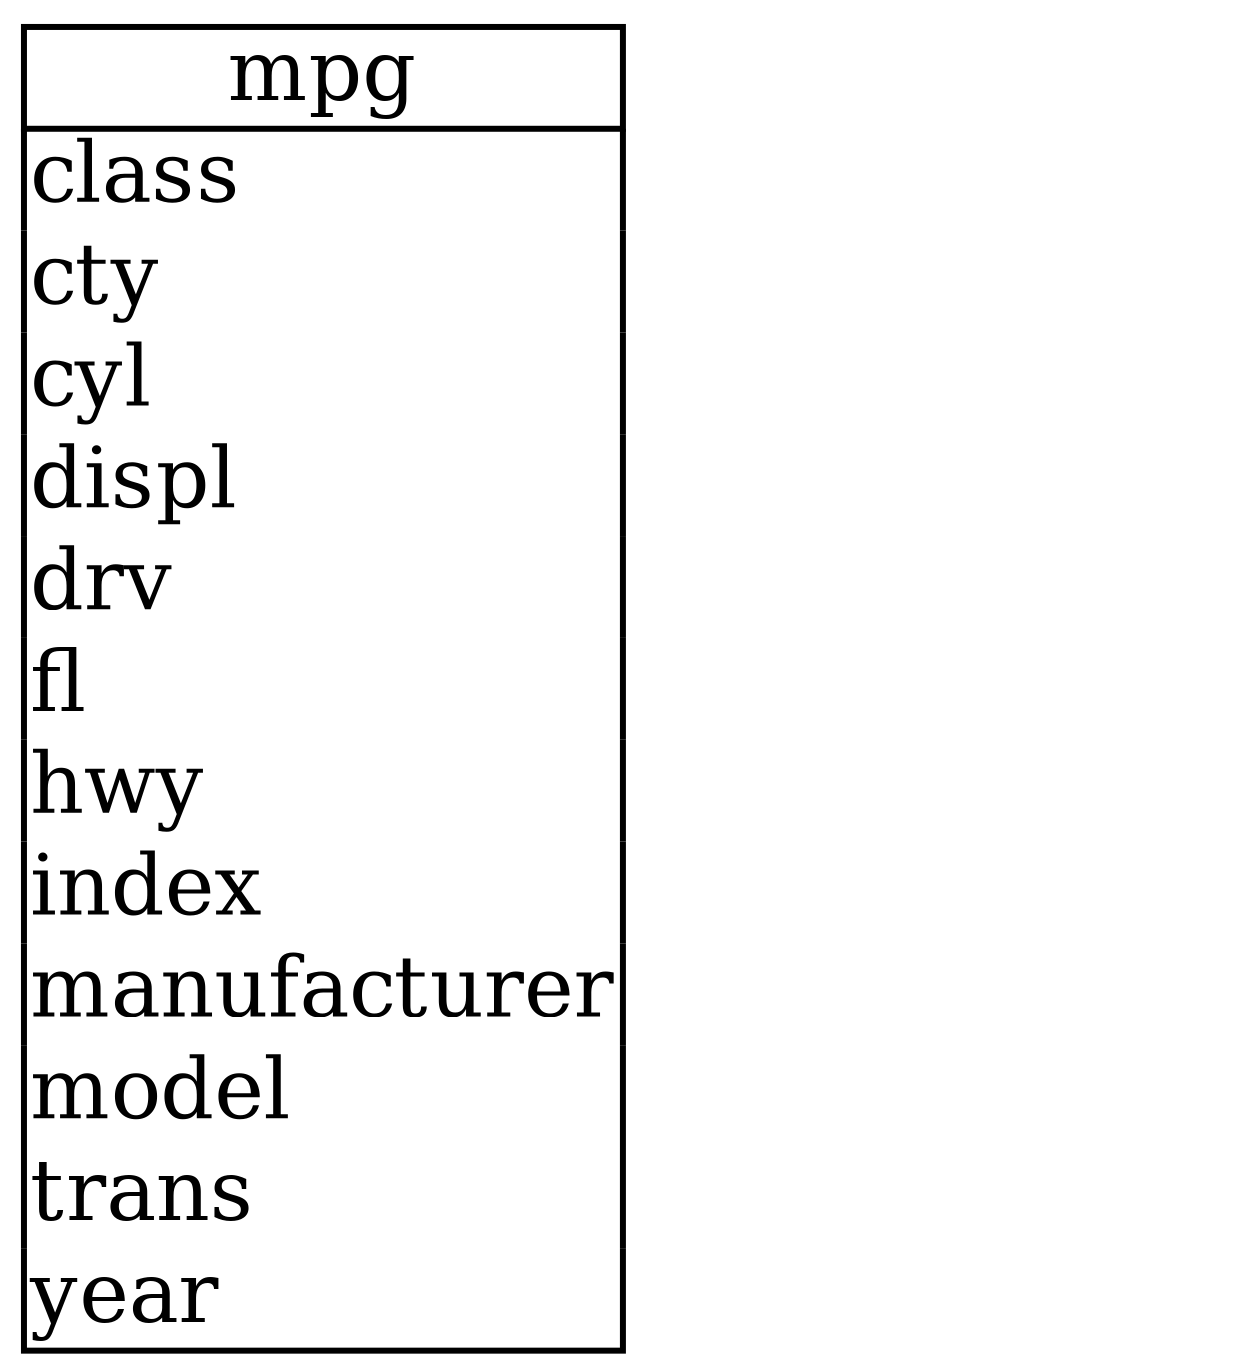 digraph ERD {
graph [fontname="Arial", rankdir="LR"];
ranksep=2;
nodesep=1;
size="8.3,11.7!"


"mpg" [shape=none, margin=0, label=<
<TABLE sides="tlrb" border="0" CELLBORDER="1" CELLSPACING="0" CELLPADDING="0" width="200">
    <TR><TD>mpg</TD></TR>
    <TR><TD  height="0.15" sides="lr" align="left" port="class">class</TD></TR>
    <TR><TD  height="0.15" sides="lr" align="left" port="cty">cty</TD></TR>
    <TR><TD  height="0.15" sides="lr" align="left" port="cyl">cyl</TD></TR>
    <TR><TD  height="0.15" sides="lr" align="left" port="displ">displ</TD></TR>
    <TR><TD  height="0.15" sides="lr" align="left" port="drv">drv</TD></TR>
    <TR><TD  height="0.15" sides="lr" align="left" port="fl">fl</TD></TR>
    <TR><TD  height="0.15" sides="lr" align="left" port="hwy">hwy</TD></TR>
    <TR><TD  height="0.15" sides="lr" align="left" port="index">index</TD></TR>
    <TR><TD  height="0.15" sides="lr" align="left" port="manufacturer">manufacturer</TD></TR>
    <TR><TD  height="0.15" sides="lr" align="left" port="model">model</TD></TR>
    <TR><TD  height="0.15" sides="lr" align="left" port="trans">trans</TD></TR>
    <TR><TD  height="0.1" sides="lrb" align="left" port="year">year</TD></TR>
</TABLE>
>];


# Relationships
}
    